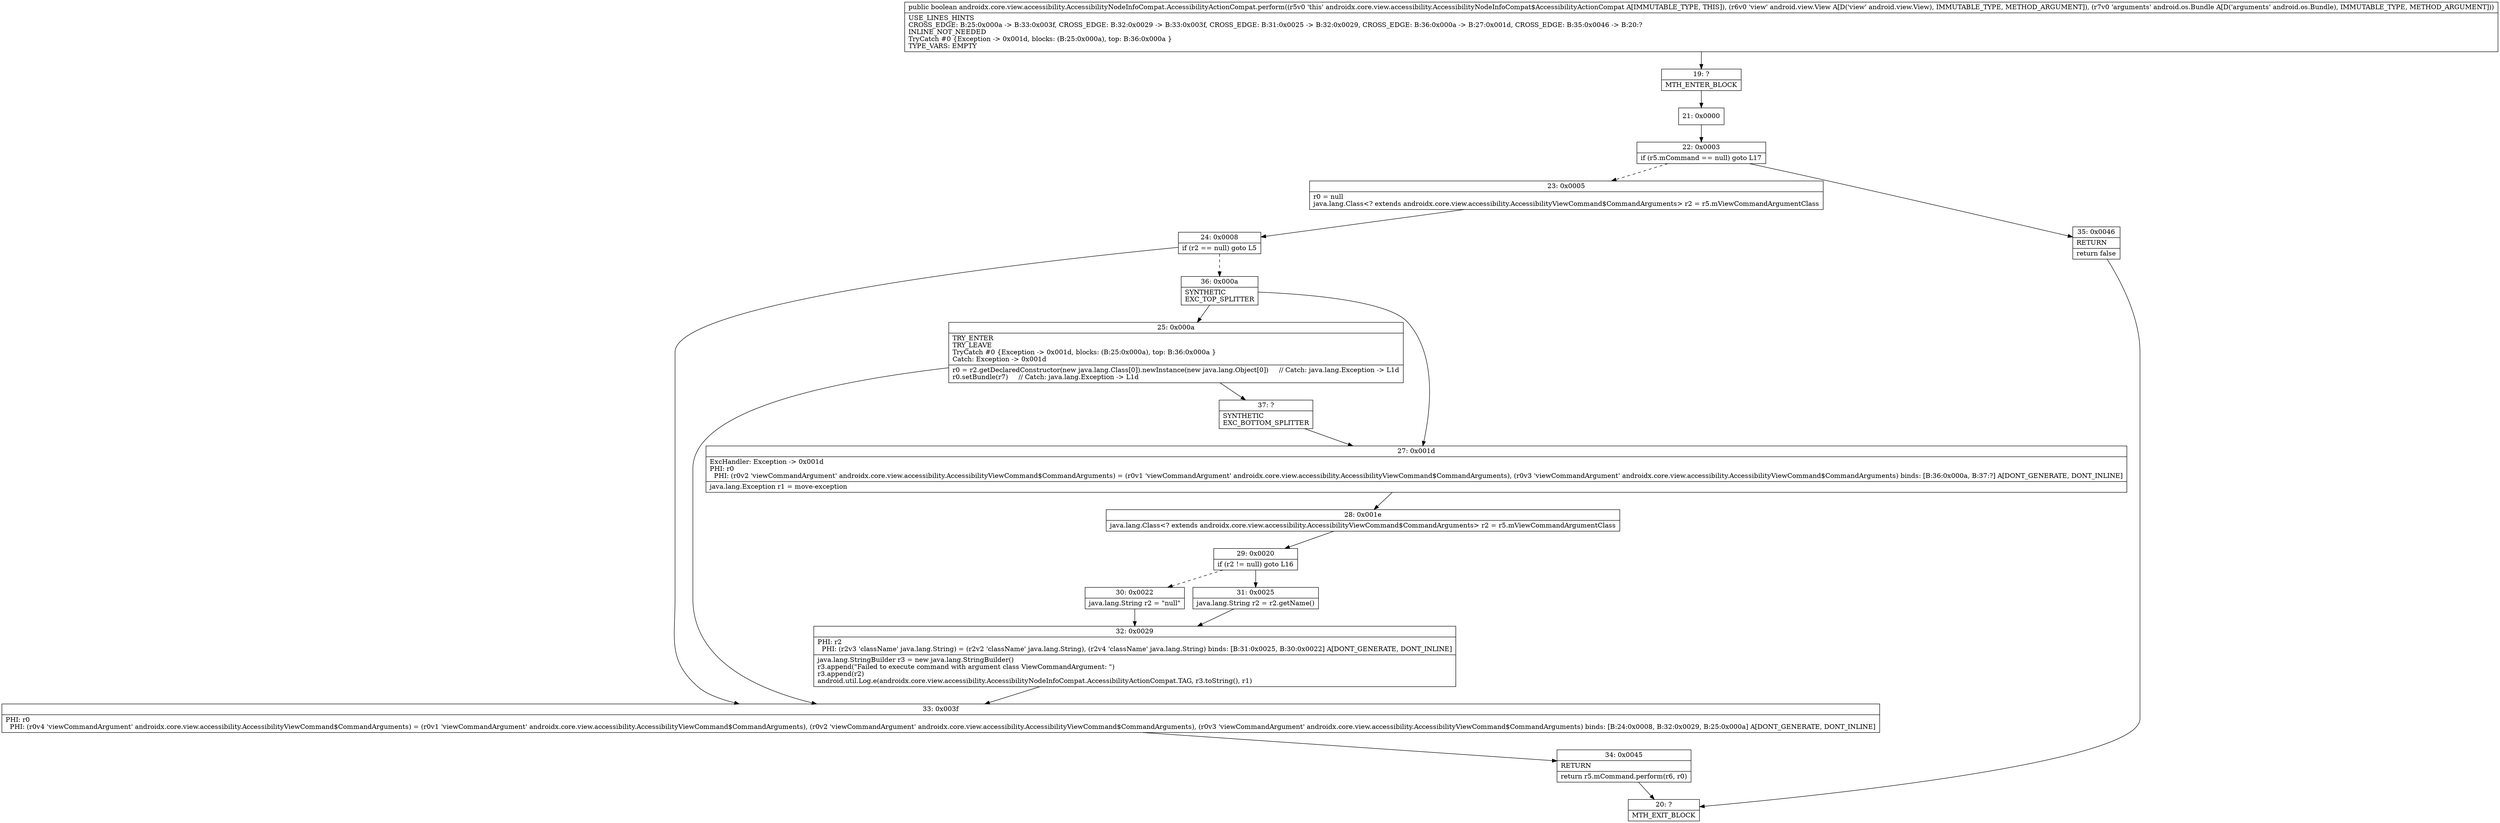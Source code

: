 digraph "CFG forandroidx.core.view.accessibility.AccessibilityNodeInfoCompat.AccessibilityActionCompat.perform(Landroid\/view\/View;Landroid\/os\/Bundle;)Z" {
Node_19 [shape=record,label="{19\:\ ?|MTH_ENTER_BLOCK\l}"];
Node_21 [shape=record,label="{21\:\ 0x0000}"];
Node_22 [shape=record,label="{22\:\ 0x0003|if (r5.mCommand == null) goto L17\l}"];
Node_23 [shape=record,label="{23\:\ 0x0005|r0 = null\ljava.lang.Class\<? extends androidx.core.view.accessibility.AccessibilityViewCommand$CommandArguments\> r2 = r5.mViewCommandArgumentClass\l}"];
Node_24 [shape=record,label="{24\:\ 0x0008|if (r2 == null) goto L5\l}"];
Node_33 [shape=record,label="{33\:\ 0x003f|PHI: r0 \l  PHI: (r0v4 'viewCommandArgument' androidx.core.view.accessibility.AccessibilityViewCommand$CommandArguments) = (r0v1 'viewCommandArgument' androidx.core.view.accessibility.AccessibilityViewCommand$CommandArguments), (r0v2 'viewCommandArgument' androidx.core.view.accessibility.AccessibilityViewCommand$CommandArguments), (r0v3 'viewCommandArgument' androidx.core.view.accessibility.AccessibilityViewCommand$CommandArguments) binds: [B:24:0x0008, B:32:0x0029, B:25:0x000a] A[DONT_GENERATE, DONT_INLINE]\l}"];
Node_34 [shape=record,label="{34\:\ 0x0045|RETURN\l|return r5.mCommand.perform(r6, r0)\l}"];
Node_20 [shape=record,label="{20\:\ ?|MTH_EXIT_BLOCK\l}"];
Node_36 [shape=record,label="{36\:\ 0x000a|SYNTHETIC\lEXC_TOP_SPLITTER\l}"];
Node_25 [shape=record,label="{25\:\ 0x000a|TRY_ENTER\lTRY_LEAVE\lTryCatch #0 \{Exception \-\> 0x001d, blocks: (B:25:0x000a), top: B:36:0x000a \}\lCatch: Exception \-\> 0x001d\l|r0 = r2.getDeclaredConstructor(new java.lang.Class[0]).newInstance(new java.lang.Object[0])     \/\/ Catch: java.lang.Exception \-\> L1d\lr0.setBundle(r7)     \/\/ Catch: java.lang.Exception \-\> L1d\l}"];
Node_37 [shape=record,label="{37\:\ ?|SYNTHETIC\lEXC_BOTTOM_SPLITTER\l}"];
Node_27 [shape=record,label="{27\:\ 0x001d|ExcHandler: Exception \-\> 0x001d\lPHI: r0 \l  PHI: (r0v2 'viewCommandArgument' androidx.core.view.accessibility.AccessibilityViewCommand$CommandArguments) = (r0v1 'viewCommandArgument' androidx.core.view.accessibility.AccessibilityViewCommand$CommandArguments), (r0v3 'viewCommandArgument' androidx.core.view.accessibility.AccessibilityViewCommand$CommandArguments) binds: [B:36:0x000a, B:37:?] A[DONT_GENERATE, DONT_INLINE]\l|java.lang.Exception r1 = move\-exception\l}"];
Node_28 [shape=record,label="{28\:\ 0x001e|java.lang.Class\<? extends androidx.core.view.accessibility.AccessibilityViewCommand$CommandArguments\> r2 = r5.mViewCommandArgumentClass\l}"];
Node_29 [shape=record,label="{29\:\ 0x0020|if (r2 != null) goto L16\l}"];
Node_30 [shape=record,label="{30\:\ 0x0022|java.lang.String r2 = \"null\"\l}"];
Node_32 [shape=record,label="{32\:\ 0x0029|PHI: r2 \l  PHI: (r2v3 'className' java.lang.String) = (r2v2 'className' java.lang.String), (r2v4 'className' java.lang.String) binds: [B:31:0x0025, B:30:0x0022] A[DONT_GENERATE, DONT_INLINE]\l|java.lang.StringBuilder r3 = new java.lang.StringBuilder()\lr3.append(\"Failed to execute command with argument class ViewCommandArgument: \")\lr3.append(r2)\landroid.util.Log.e(androidx.core.view.accessibility.AccessibilityNodeInfoCompat.AccessibilityActionCompat.TAG, r3.toString(), r1)\l}"];
Node_31 [shape=record,label="{31\:\ 0x0025|java.lang.String r2 = r2.getName()\l}"];
Node_35 [shape=record,label="{35\:\ 0x0046|RETURN\l|return false\l}"];
MethodNode[shape=record,label="{public boolean androidx.core.view.accessibility.AccessibilityNodeInfoCompat.AccessibilityActionCompat.perform((r5v0 'this' androidx.core.view.accessibility.AccessibilityNodeInfoCompat$AccessibilityActionCompat A[IMMUTABLE_TYPE, THIS]), (r6v0 'view' android.view.View A[D('view' android.view.View), IMMUTABLE_TYPE, METHOD_ARGUMENT]), (r7v0 'arguments' android.os.Bundle A[D('arguments' android.os.Bundle), IMMUTABLE_TYPE, METHOD_ARGUMENT]))  | USE_LINES_HINTS\lCROSS_EDGE: B:25:0x000a \-\> B:33:0x003f, CROSS_EDGE: B:32:0x0029 \-\> B:33:0x003f, CROSS_EDGE: B:31:0x0025 \-\> B:32:0x0029, CROSS_EDGE: B:36:0x000a \-\> B:27:0x001d, CROSS_EDGE: B:35:0x0046 \-\> B:20:?\lINLINE_NOT_NEEDED\lTryCatch #0 \{Exception \-\> 0x001d, blocks: (B:25:0x000a), top: B:36:0x000a \}\lTYPE_VARS: EMPTY\l}"];
MethodNode -> Node_19;Node_19 -> Node_21;
Node_21 -> Node_22;
Node_22 -> Node_23[style=dashed];
Node_22 -> Node_35;
Node_23 -> Node_24;
Node_24 -> Node_33;
Node_24 -> Node_36[style=dashed];
Node_33 -> Node_34;
Node_34 -> Node_20;
Node_36 -> Node_25;
Node_36 -> Node_27;
Node_25 -> Node_33;
Node_25 -> Node_37;
Node_37 -> Node_27;
Node_27 -> Node_28;
Node_28 -> Node_29;
Node_29 -> Node_30[style=dashed];
Node_29 -> Node_31;
Node_30 -> Node_32;
Node_32 -> Node_33;
Node_31 -> Node_32;
Node_35 -> Node_20;
}

